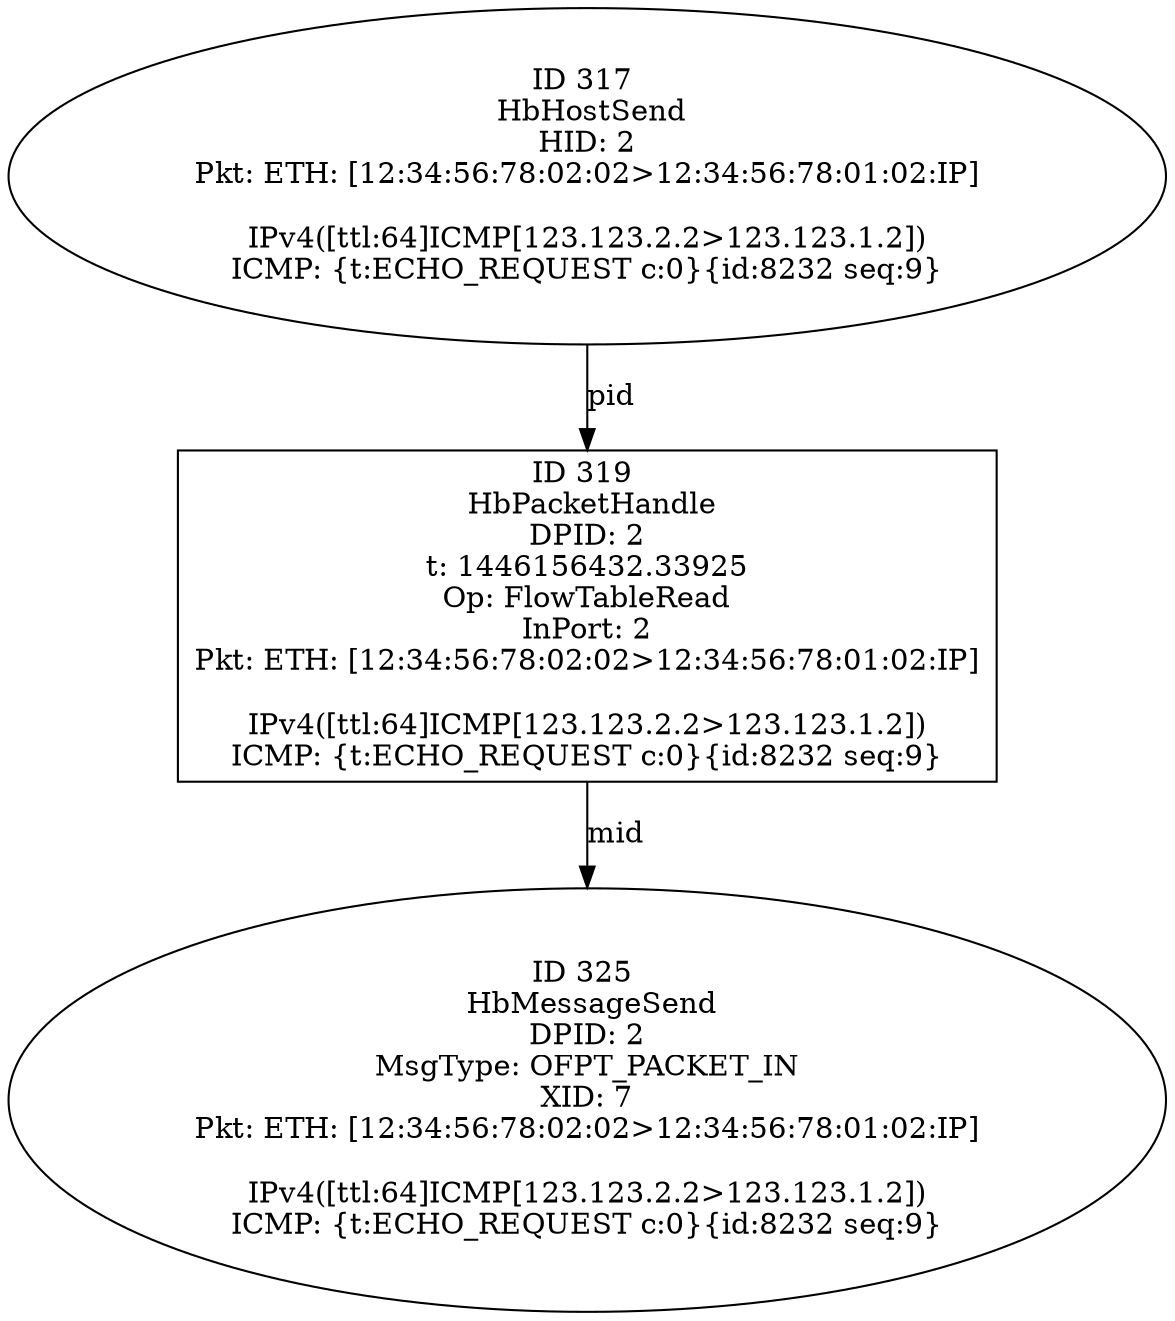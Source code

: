 strict digraph G {
319 [shape=box, event=<hb_events.HbPacketHandle object at 0x10eda0610>, label="ID 319 
 HbPacketHandle
DPID: 2
t: 1446156432.33925
Op: FlowTableRead
InPort: 2
Pkt: ETH: [12:34:56:78:02:02>12:34:56:78:01:02:IP]

IPv4([ttl:64]ICMP[123.123.2.2>123.123.1.2])
ICMP: {t:ECHO_REQUEST c:0}{id:8232 seq:9}"];
317 [shape=oval, event=<hb_events.HbHostSend object at 0x10eda03d0>, label="ID 317 
 HbHostSend
HID: 2
Pkt: ETH: [12:34:56:78:02:02>12:34:56:78:01:02:IP]

IPv4([ttl:64]ICMP[123.123.2.2>123.123.1.2])
ICMP: {t:ECHO_REQUEST c:0}{id:8232 seq:9}"];
325 [shape=oval, event=<hb_events.HbMessageSend object at 0x10eda0dd0>, label="ID 325 
 HbMessageSend
DPID: 2
MsgType: OFPT_PACKET_IN
XID: 7
Pkt: ETH: [12:34:56:78:02:02>12:34:56:78:01:02:IP]

IPv4([ttl:64]ICMP[123.123.2.2>123.123.1.2])
ICMP: {t:ECHO_REQUEST c:0}{id:8232 seq:9}"];
317 -> 319  [rel=pid, label=pid];
319 -> 325  [rel=mid, label=mid];
}
